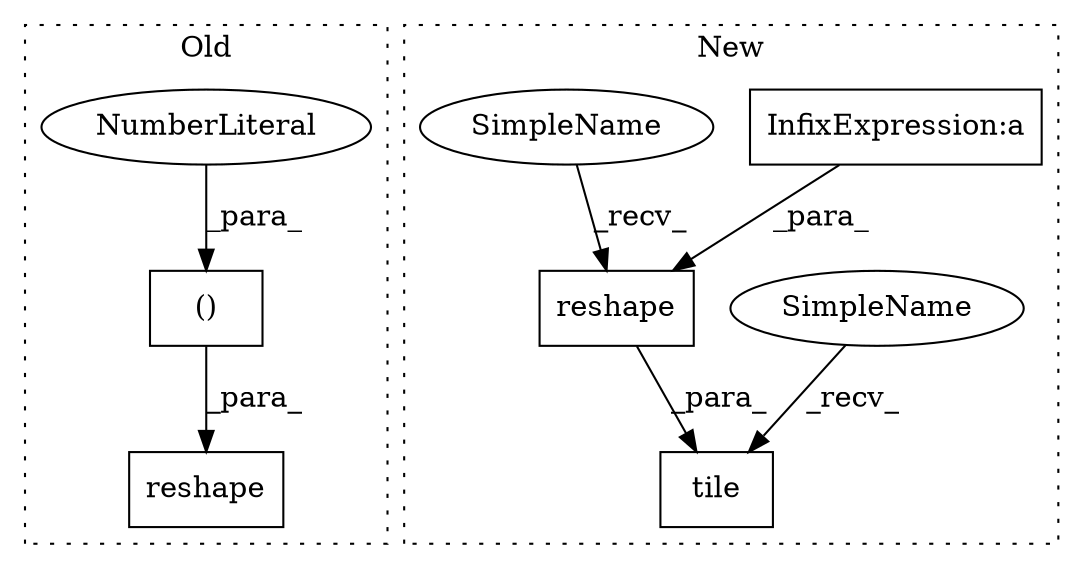 digraph G {
subgraph cluster0 {
1 [label="reshape" a="32" s="2260,2296" l="8,2" shape="box"];
3 [label="()" a="106" s="2280" l="16" shape="box"];
4 [label="NumberLiteral" a="34" s="2280" l="1" shape="ellipse"];
label = "Old";
style="dotted";
}
subgraph cluster1 {
2 [label="tile" a="32" s="2466,2522" l="5,1" shape="box"];
5 [label="reshape" a="32" s="2482,2510" l="8,1" shape="box"];
6 [label="InfixExpression:a" a="27" s="2413" l="3" shape="box"];
7 [label="SimpleName" a="42" s="2455" l="10" shape="ellipse"];
8 [label="SimpleName" a="42" s="2471" l="10" shape="ellipse"];
label = "New";
style="dotted";
}
3 -> 1 [label="_para_"];
4 -> 3 [label="_para_"];
5 -> 2 [label="_para_"];
6 -> 5 [label="_para_"];
7 -> 2 [label="_recv_"];
8 -> 5 [label="_recv_"];
}